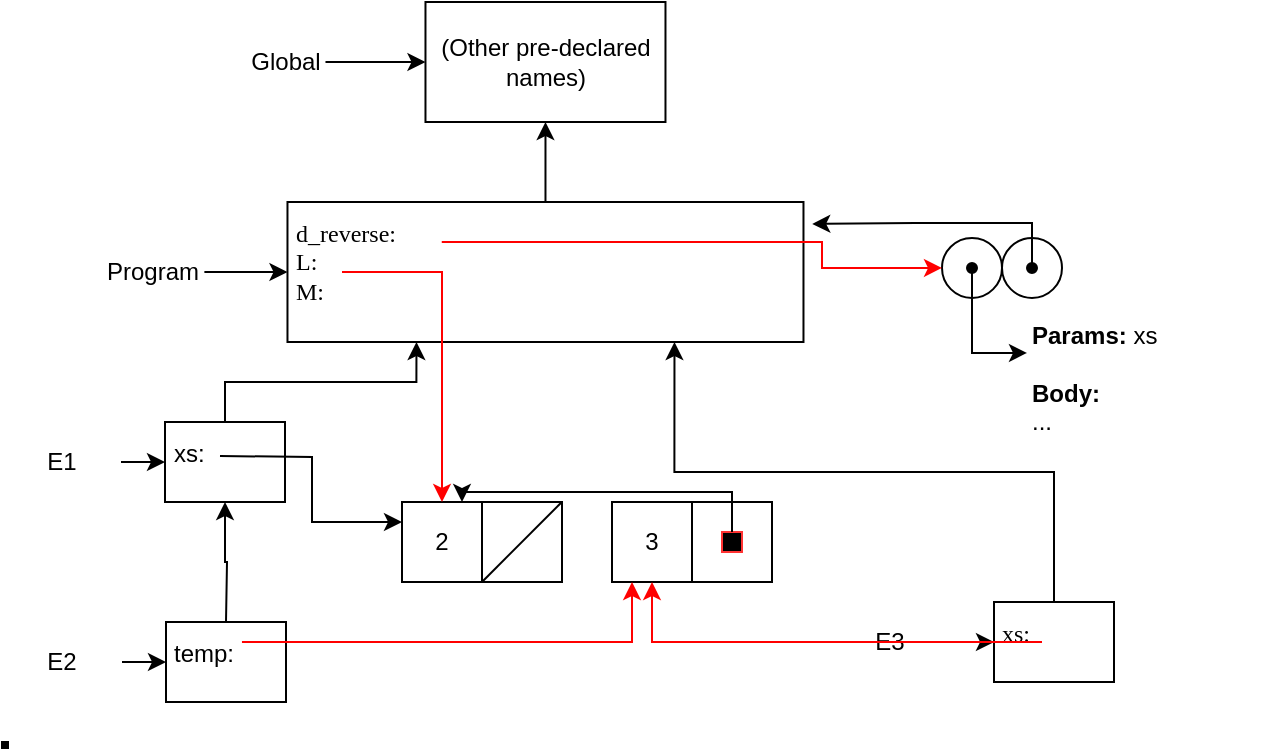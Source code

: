 <mxfile version="12.1.0" type="github" pages="3"><diagram id="VF_ZBnriuetuuz7fPPqq" name="Page-1"><mxGraphModel dx="2498" dy="747" grid="1" gridSize="10" guides="1" tooltips="1" connect="1" arrows="1" fold="1" page="1" pageScale="1" pageWidth="850" pageHeight="1100" math="0" shadow="0"><root><mxCell id="0"/><mxCell id="1" parent="0"/><mxCell id="IwfAGhp90YxtjQ1Y5No1-9" value="" style="group;rounded=0;fillColor=none;align=left;html=1;" vertex="1" connectable="0" parent="1"><mxGeometry x="101.738" y="10" width="210" height="60" as="geometry"/></mxCell><mxCell id="IwfAGhp90YxtjQ1Y5No1-10" value="(Other pre-declared names)" style="rounded=0;whiteSpace=wrap;html=1;align=center;verticalAlign=middle;spacingLeft=0;spacingTop=0;spacingBottom=0;spacingRight=0;spacing=4;" vertex="1" parent="IwfAGhp90YxtjQ1Y5No1-9"><mxGeometry x="90" width="120" height="60" as="geometry"/></mxCell><mxCell id="IwfAGhp90YxtjQ1Y5No1-11" style="edgeStyle=orthogonalEdgeStyle;rounded=0;orthogonalLoop=1;jettySize=auto;html=1;exitX=1;exitY=0.5;exitDx=0;exitDy=0;entryX=0;entryY=0.5;entryDx=0;entryDy=0;" edge="1" parent="IwfAGhp90YxtjQ1Y5No1-9" source="IwfAGhp90YxtjQ1Y5No1-12" target="IwfAGhp90YxtjQ1Y5No1-10"><mxGeometry relative="1" as="geometry"/></mxCell><mxCell id="IwfAGhp90YxtjQ1Y5No1-12" value="Global" style="text;html=1;strokeColor=none;fillColor=none;align=center;verticalAlign=middle;whiteSpace=wrap;rounded=0;" vertex="1" parent="IwfAGhp90YxtjQ1Y5No1-9"><mxGeometry y="20" width="40" height="20" as="geometry"/></mxCell><mxCell id="IwfAGhp90YxtjQ1Y5No1-13" value="" style="group;align=center;" vertex="1" connectable="0" parent="1"><mxGeometry x="30.738" y="110" width="350" height="70" as="geometry"/></mxCell><mxCell id="IwfAGhp90YxtjQ1Y5No1-14" value="&lt;div&gt;&lt;font face=&quot;Lucida Console&quot;&gt;d_reverse:&lt;/font&gt;&lt;/div&gt;&lt;div&gt;&lt;font face=&quot;Lucida Console&quot;&gt;L:&lt;/font&gt;&lt;/div&gt;&lt;div&gt;&lt;font face=&quot;Lucida Console&quot;&gt;M:&lt;br&gt;&lt;/font&gt;&lt;/div&gt;" style="rounded=0;whiteSpace=wrap;html=1;align=left;verticalAlign=top;spacingLeft=0;spacingTop=0;spacingBottom=0;spacingRight=0;spacing=4;" vertex="1" parent="IwfAGhp90YxtjQ1Y5No1-13"><mxGeometry x="92" width="258" height="70" as="geometry"/></mxCell><mxCell id="IwfAGhp90YxtjQ1Y5No1-15" style="edgeStyle=orthogonalEdgeStyle;rounded=0;orthogonalLoop=1;jettySize=auto;html=1;exitX=1;exitY=0.5;exitDx=0;exitDy=0;entryX=0;entryY=0.5;entryDx=0;entryDy=0;" edge="1" parent="IwfAGhp90YxtjQ1Y5No1-13" source="IwfAGhp90YxtjQ1Y5No1-16" target="IwfAGhp90YxtjQ1Y5No1-14"><mxGeometry relative="1" as="geometry"/></mxCell><mxCell id="IwfAGhp90YxtjQ1Y5No1-16" value="Program" style="text;html=1;strokeColor=none;fillColor=none;align=center;verticalAlign=middle;whiteSpace=wrap;rounded=0;" vertex="1" parent="IwfAGhp90YxtjQ1Y5No1-13"><mxGeometry x="-0.738" y="25" width="51.19" height="20" as="geometry"/></mxCell><mxCell id="IwfAGhp90YxtjQ1Y5No1-17" style="edgeStyle=orthogonalEdgeStyle;rounded=0;orthogonalLoop=1;jettySize=auto;html=1;exitX=0.5;exitY=0;exitDx=0;exitDy=0;" edge="1" source="IwfAGhp90YxtjQ1Y5No1-14" target="IwfAGhp90YxtjQ1Y5No1-10" parent="1"><mxGeometry relative="1" as="geometry"/></mxCell><mxCell id="IwfAGhp90YxtjQ1Y5No1-43" value="" style="group" vertex="1" connectable="0" parent="1"><mxGeometry x="450" y="108" width="160.5" height="144.966" as="geometry"/></mxCell><mxCell id="IwfAGhp90YxtjQ1Y5No1-44" value="" style="group" vertex="1" connectable="0" parent="IwfAGhp90YxtjQ1Y5No1-43"><mxGeometry y="19.966" width="60" height="30" as="geometry"/></mxCell><mxCell id="IwfAGhp90YxtjQ1Y5No1-45" value="" style="group" vertex="1" connectable="0" parent="IwfAGhp90YxtjQ1Y5No1-44"><mxGeometry width="60" height="30" as="geometry"/></mxCell><mxCell id="IwfAGhp90YxtjQ1Y5No1-46" value="" style="ellipse;whiteSpace=wrap;html=1;aspect=fixed;rounded=0;align=left;" vertex="1" parent="IwfAGhp90YxtjQ1Y5No1-45"><mxGeometry width="30" height="30" as="geometry"/></mxCell><mxCell id="IwfAGhp90YxtjQ1Y5No1-47" value="" style="ellipse;whiteSpace=wrap;html=1;aspect=fixed;rounded=0;align=left;" vertex="1" parent="IwfAGhp90YxtjQ1Y5No1-45"><mxGeometry x="30" width="30" height="30" as="geometry"/></mxCell><mxCell id="IwfAGhp90YxtjQ1Y5No1-48" value="" style="ellipse;whiteSpace=wrap;html=1;aspect=fixed;rounded=0;align=left;fillColor=#000000;" vertex="1" parent="IwfAGhp90YxtjQ1Y5No1-45"><mxGeometry x="42.5" y="12.5" width="5" height="5" as="geometry"/></mxCell><mxCell id="IwfAGhp90YxtjQ1Y5No1-49" value="" style="ellipse;whiteSpace=wrap;html=1;aspect=fixed;rounded=0;align=left;fillColor=#000000;" vertex="1" parent="IwfAGhp90YxtjQ1Y5No1-45"><mxGeometry x="12.5" y="12.5" width="5" height="5" as="geometry"/></mxCell><mxCell id="IwfAGhp90YxtjQ1Y5No1-50" value="&lt;b&gt;Params: &lt;/b&gt;xs&lt;br&gt;&lt;br&gt;&lt;b&gt;Body: &lt;/b&gt;&lt;br&gt;..." style="text;html=1;strokeColor=none;fillColor=none;align=left;verticalAlign=top;whiteSpace=wrap;rounded=0;" vertex="1" parent="IwfAGhp90YxtjQ1Y5No1-43"><mxGeometry x="42.5" y="54.966" width="118" height="90" as="geometry"/></mxCell><mxCell id="IwfAGhp90YxtjQ1Y5No1-51" style="edgeStyle=orthogonalEdgeStyle;rounded=0;orthogonalLoop=1;jettySize=auto;html=1;exitX=0.5;exitY=1;exitDx=0;exitDy=0;entryX=0;entryY=0.25;entryDx=0;entryDy=0;" edge="1" parent="IwfAGhp90YxtjQ1Y5No1-43" source="IwfAGhp90YxtjQ1Y5No1-49" target="IwfAGhp90YxtjQ1Y5No1-50"><mxGeometry relative="1" as="geometry"><mxPoint y="84.966" as="sourcePoint"/></mxGeometry></mxCell><mxCell id="IwfAGhp90YxtjQ1Y5No1-52" style="edgeStyle=orthogonalEdgeStyle;rounded=0;orthogonalLoop=1;jettySize=auto;html=1;exitX=0.5;exitY=0;exitDx=0;exitDy=0;entryX=1.017;entryY=0.157;entryDx=0;entryDy=0;entryPerimeter=0;" edge="1" parent="1" source="IwfAGhp90YxtjQ1Y5No1-48" target="IwfAGhp90YxtjQ1Y5No1-14"><mxGeometry relative="1" as="geometry"><mxPoint x="494.69" y="108" as="targetPoint"/></mxGeometry></mxCell><mxCell id="IwfAGhp90YxtjQ1Y5No1-54" value="" style="group" vertex="1" connectable="0" parent="1"><mxGeometry x="180" y="260" width="80" height="40" as="geometry"/></mxCell><mxCell id="IwfAGhp90YxtjQ1Y5No1-55" value="2" style="whiteSpace=wrap;html=1;aspect=fixed;rounded=0;align=center;verticalAlign=middle;" vertex="1" parent="IwfAGhp90YxtjQ1Y5No1-54"><mxGeometry width="40" height="40" as="geometry"/></mxCell><mxCell id="IwfAGhp90YxtjQ1Y5No1-56" value="" style="whiteSpace=wrap;html=1;aspect=fixed;rounded=0;align=center;verticalAlign=middle;" vertex="1" parent="IwfAGhp90YxtjQ1Y5No1-54"><mxGeometry x="40" width="40" height="40" as="geometry"/></mxCell><mxCell id="IwfAGhp90YxtjQ1Y5No1-112" value="" style="endArrow=none;html=1;entryX=0.998;entryY=-0.004;entryDx=0;entryDy=0;entryPerimeter=0;exitX=0;exitY=0.996;exitDx=0;exitDy=0;exitPerimeter=0;strokeColor=#000000;" edge="1" parent="IwfAGhp90YxtjQ1Y5No1-54"><mxGeometry width="50" height="50" relative="1" as="geometry"><mxPoint x="40" y="40" as="sourcePoint"/><mxPoint x="79.92" as="targetPoint"/></mxGeometry></mxCell><mxCell id="IwfAGhp90YxtjQ1Y5No1-65" value="" style="group;verticalAlign=middle;align=center;" vertex="1" connectable="0" parent="1"><mxGeometry x="285" y="260" width="80" height="40" as="geometry"/></mxCell><mxCell id="IwfAGhp90YxtjQ1Y5No1-66" value="" style="group;rounded=0;fillColor=none;align=center;html=1;verticalAlign=middle;" vertex="1" connectable="0" parent="IwfAGhp90YxtjQ1Y5No1-65"><mxGeometry width="80" height="40" as="geometry"/></mxCell><mxCell id="IwfAGhp90YxtjQ1Y5No1-67" value="3" style="whiteSpace=wrap;html=1;aspect=fixed;rounded=0;align=center;verticalAlign=middle;" vertex="1" parent="IwfAGhp90YxtjQ1Y5No1-66"><mxGeometry width="40" height="40" as="geometry"/></mxCell><mxCell id="IwfAGhp90YxtjQ1Y5No1-68" value="" style="whiteSpace=wrap;html=1;aspect=fixed;rounded=0;align=center;verticalAlign=middle;" vertex="1" parent="IwfAGhp90YxtjQ1Y5No1-66"><mxGeometry x="40" width="40" height="40" as="geometry"/></mxCell><mxCell id="IwfAGhp90YxtjQ1Y5No1-108" value="" style="whiteSpace=wrap;html=1;aspect=fixed;rounded=0;fillColor=#000000;align=left;strokeColor=#FF3333;" vertex="1" parent="IwfAGhp90YxtjQ1Y5No1-66"><mxGeometry x="55" y="15" width="10" height="10" as="geometry"/></mxCell><mxCell id="IwfAGhp90YxtjQ1Y5No1-76" value="" style="group" vertex="1" connectable="0" parent="1"><mxGeometry x="-20.5" y="220" width="142" height="40" as="geometry"/></mxCell><mxCell id="IwfAGhp90YxtjQ1Y5No1-77" value="xs:" style="rounded=0;whiteSpace=wrap;html=1;align=left;verticalAlign=top;spacingLeft=0;spacingTop=0;spacingBottom=0;spacingRight=0;spacing=4;" vertex="1" parent="IwfAGhp90YxtjQ1Y5No1-76"><mxGeometry x="82" width="60" height="40" as="geometry"/></mxCell><mxCell id="IwfAGhp90YxtjQ1Y5No1-78" style="edgeStyle=orthogonalEdgeStyle;rounded=0;orthogonalLoop=1;jettySize=auto;html=1;exitX=1;exitY=0.5;exitDx=0;exitDy=0;entryX=0;entryY=0.5;entryDx=0;entryDy=0;" edge="1" parent="IwfAGhp90YxtjQ1Y5No1-76" source="IwfAGhp90YxtjQ1Y5No1-79" target="IwfAGhp90YxtjQ1Y5No1-77"><mxGeometry relative="1" as="geometry"/></mxCell><mxCell id="IwfAGhp90YxtjQ1Y5No1-79" value="&lt;div&gt;E1&lt;/div&gt;" style="text;html=1;strokeColor=none;fillColor=none;align=center;verticalAlign=middle;whiteSpace=wrap;rounded=0;" vertex="1" parent="IwfAGhp90YxtjQ1Y5No1-76"><mxGeometry y="10" width="60" height="20" as="geometry"/></mxCell><mxCell id="IwfAGhp90YxtjQ1Y5No1-82" value="" style="group" vertex="1" connectable="0" parent="1"><mxGeometry x="-20.0" y="320" width="142" height="40" as="geometry"/></mxCell><mxCell id="IwfAGhp90YxtjQ1Y5No1-83" value="&lt;div&gt;temp:&lt;/div&gt;" style="rounded=0;whiteSpace=wrap;html=1;align=left;verticalAlign=top;spacingLeft=0;spacingTop=0;spacingBottom=0;spacingRight=0;spacing=4;" vertex="1" parent="IwfAGhp90YxtjQ1Y5No1-82"><mxGeometry x="82" width="60" height="40" as="geometry"/></mxCell><mxCell id="IwfAGhp90YxtjQ1Y5No1-84" style="edgeStyle=orthogonalEdgeStyle;rounded=0;orthogonalLoop=1;jettySize=auto;html=1;exitX=1;exitY=0.5;exitDx=0;exitDy=0;entryX=0;entryY=0.5;entryDx=0;entryDy=0;" edge="1" parent="IwfAGhp90YxtjQ1Y5No1-82" source="IwfAGhp90YxtjQ1Y5No1-85" target="IwfAGhp90YxtjQ1Y5No1-83"><mxGeometry relative="1" as="geometry"/></mxCell><mxCell id="IwfAGhp90YxtjQ1Y5No1-85" value="&lt;div&gt;E2&lt;/div&gt;" style="text;html=1;strokeColor=none;fillColor=none;align=center;verticalAlign=middle;whiteSpace=wrap;rounded=0;" vertex="1" parent="IwfAGhp90YxtjQ1Y5No1-82"><mxGeometry y="10" width="60" height="20" as="geometry"/></mxCell><mxCell id="IwfAGhp90YxtjQ1Y5No1-88" value="" style="group" vertex="1" connectable="0" parent="1"><mxGeometry x="394.0" y="310" width="142" height="40" as="geometry"/></mxCell><mxCell id="IwfAGhp90YxtjQ1Y5No1-89" value="&lt;font face=&quot;Lucida Console&quot;&gt;xs: &lt;br&gt;&lt;/font&gt;" style="rounded=0;whiteSpace=wrap;html=1;align=left;verticalAlign=top;spacingLeft=0;spacingTop=0;spacingBottom=0;spacingRight=0;spacing=4;" vertex="1" parent="IwfAGhp90YxtjQ1Y5No1-88"><mxGeometry x="82" width="60" height="40" as="geometry"/></mxCell><mxCell id="IwfAGhp90YxtjQ1Y5No1-90" style="edgeStyle=orthogonalEdgeStyle;rounded=0;orthogonalLoop=1;jettySize=auto;html=1;exitX=1;exitY=0.5;exitDx=0;exitDy=0;entryX=0;entryY=0.5;entryDx=0;entryDy=0;" edge="1" parent="IwfAGhp90YxtjQ1Y5No1-88" source="IwfAGhp90YxtjQ1Y5No1-91" target="IwfAGhp90YxtjQ1Y5No1-89"><mxGeometry relative="1" as="geometry"/></mxCell><mxCell id="IwfAGhp90YxtjQ1Y5No1-91" value="E3" style="text;html=1;strokeColor=none;fillColor=none;align=center;verticalAlign=middle;whiteSpace=wrap;rounded=0;" vertex="1" parent="IwfAGhp90YxtjQ1Y5No1-88"><mxGeometry y="10" width="60" height="20" as="geometry"/></mxCell><mxCell id="IwfAGhp90YxtjQ1Y5No1-92" value="" style="edgeStyle=orthogonalEdgeStyle;rounded=0;orthogonalLoop=1;jettySize=auto;html=1;entryX=0.5;entryY=1;entryDx=0;entryDy=0;" edge="1" parent="1" target="IwfAGhp90YxtjQ1Y5No1-77"><mxGeometry relative="1" as="geometry"><mxPoint x="63.0" y="381.5" as="targetPoint"/><mxPoint x="92" y="320" as="sourcePoint"/></mxGeometry></mxCell><mxCell id="IwfAGhp90YxtjQ1Y5No1-94" style="edgeStyle=orthogonalEdgeStyle;rounded=0;orthogonalLoop=1;jettySize=auto;html=1;exitX=0.5;exitY=0;exitDx=0;exitDy=0;entryX=0.75;entryY=1;entryDx=0;entryDy=0;" edge="1" parent="1" source="IwfAGhp90YxtjQ1Y5No1-89" target="IwfAGhp90YxtjQ1Y5No1-14"><mxGeometry relative="1" as="geometry"/></mxCell><mxCell id="IwfAGhp90YxtjQ1Y5No1-95" value="" style="edgeStyle=orthogonalEdgeStyle;rounded=0;orthogonalLoop=1;jettySize=auto;html=1;entryX=0;entryY=0.25;entryDx=0;entryDy=0;exitX=0.308;exitY=0.425;exitDx=0;exitDy=0;exitPerimeter=0;" edge="1" parent="1" target="IwfAGhp90YxtjQ1Y5No1-55"><mxGeometry relative="1" as="geometry"><mxPoint x="189" y="270" as="targetPoint"/><mxPoint x="89" y="237" as="sourcePoint"/></mxGeometry></mxCell><mxCell id="IwfAGhp90YxtjQ1Y5No1-97" value="" style="edgeStyle=orthogonalEdgeStyle;rounded=0;orthogonalLoop=1;jettySize=auto;html=1;entryX=0.25;entryY=1;entryDx=0;entryDy=0;exitX=0.5;exitY=0;exitDx=0;exitDy=0;" edge="1" source="IwfAGhp90YxtjQ1Y5No1-77" parent="1" target="IwfAGhp90YxtjQ1Y5No1-14"><mxGeometry relative="1" as="geometry"><mxPoint x="192.0" y="201.5" as="targetPoint"/></mxGeometry></mxCell><mxCell id="IwfAGhp90YxtjQ1Y5No1-102" value="" style="edgeStyle=orthogonalEdgeStyle;rounded=0;orthogonalLoop=1;jettySize=auto;html=1;entryX=0;entryY=0.5;entryDx=0;entryDy=0;exitX=0.299;exitY=0.286;exitDx=0;exitDy=0;exitPerimeter=0;strokeColor=#FF0000;" edge="1" source="IwfAGhp90YxtjQ1Y5No1-14" parent="1" target="IwfAGhp90YxtjQ1Y5No1-46"><mxGeometry relative="1" as="geometry"><mxPoint x="63.0" y="381.5" as="targetPoint"/><Array as="points"><mxPoint x="390" y="130"/><mxPoint x="390" y="143"/></Array></mxGeometry></mxCell><mxCell id="IwfAGhp90YxtjQ1Y5No1-105" style="edgeStyle=orthogonalEdgeStyle;rounded=0;orthogonalLoop=1;jettySize=auto;html=1;entryX=0.5;entryY=0;entryDx=0;entryDy=0;strokeColor=#FF0000;" edge="1" parent="1" target="IwfAGhp90YxtjQ1Y5No1-55"><mxGeometry relative="1" as="geometry"><mxPoint x="150" y="145" as="sourcePoint"/><Array as="points"><mxPoint x="200" y="145"/></Array></mxGeometry></mxCell><mxCell id="IwfAGhp90YxtjQ1Y5No1-106" style="edgeStyle=orthogonalEdgeStyle;rounded=0;orthogonalLoop=1;jettySize=auto;html=1;exitX=0.4;exitY=0.5;exitDx=0;exitDy=0;entryX=0.5;entryY=1;entryDx=0;entryDy=0;strokeColor=#FF0000;exitPerimeter=0;" edge="1" parent="1" source="IwfAGhp90YxtjQ1Y5No1-89" target="IwfAGhp90YxtjQ1Y5No1-67"><mxGeometry relative="1" as="geometry"/></mxCell><mxCell id="IwfAGhp90YxtjQ1Y5No1-107" style="edgeStyle=orthogonalEdgeStyle;rounded=0;orthogonalLoop=1;jettySize=auto;html=1;exitX=0.633;exitY=0.25;exitDx=0;exitDy=0;entryX=0.25;entryY=1;entryDx=0;entryDy=0;strokeColor=#FF0000;exitPerimeter=0;" edge="1" parent="1" source="IwfAGhp90YxtjQ1Y5No1-83" target="IwfAGhp90YxtjQ1Y5No1-67"><mxGeometry relative="1" as="geometry"/></mxCell><mxCell id="IwfAGhp90YxtjQ1Y5No1-103" value="" style="whiteSpace=wrap;html=1;aspect=fixed;rounded=0;fillColor=#000000;align=left;" vertex="1" parent="1"><mxGeometry x="-20" y="380" width="3" height="3" as="geometry"/></mxCell><mxCell id="IwfAGhp90YxtjQ1Y5No1-110" style="edgeStyle=orthogonalEdgeStyle;rounded=0;orthogonalLoop=1;jettySize=auto;html=1;exitX=0.5;exitY=0;exitDx=0;exitDy=0;entryX=0.75;entryY=0;entryDx=0;entryDy=0;strokeColor=#000000;" edge="1" parent="1" source="IwfAGhp90YxtjQ1Y5No1-108" target="IwfAGhp90YxtjQ1Y5No1-55"><mxGeometry relative="1" as="geometry"/></mxCell></root></mxGraphModel></diagram><diagram id="-0Q4DTUhl1iKw-ddU51k" name="Page-2"><mxGraphModel dx="1648" dy="747" grid="1" gridSize="10" guides="1" tooltips="1" connect="1" arrows="1" fold="1" page="1" pageScale="1" pageWidth="850" pageHeight="1100" math="0" shadow="0"><root><mxCell id="FPa7B8VxKvEvEsfBk5YI-0"/><mxCell id="FPa7B8VxKvEvEsfBk5YI-1" parent="FPa7B8VxKvEvEsfBk5YI-0"/><mxCell id="FPa7B8VxKvEvEsfBk5YI-2" value="" style="group;rounded=0;fillColor=none;align=left;html=1;strokeColor=#FF3333;" vertex="1" connectable="0" parent="FPa7B8VxKvEvEsfBk5YI-1"><mxGeometry x="91.738" y="20" width="210" height="60" as="geometry"/></mxCell><mxCell id="FPa7B8VxKvEvEsfBk5YI-3" value="(Other pre-declared names)" style="rounded=0;whiteSpace=wrap;html=1;align=center;verticalAlign=middle;spacingLeft=0;spacingTop=0;spacingBottom=0;spacingRight=0;spacing=4;" vertex="1" parent="FPa7B8VxKvEvEsfBk5YI-2"><mxGeometry x="90" width="120" height="60" as="geometry"/></mxCell><mxCell id="FPa7B8VxKvEvEsfBk5YI-4" style="edgeStyle=orthogonalEdgeStyle;rounded=0;orthogonalLoop=1;jettySize=auto;html=1;exitX=1;exitY=0.5;exitDx=0;exitDy=0;entryX=0;entryY=0.5;entryDx=0;entryDy=0;" edge="1" parent="FPa7B8VxKvEvEsfBk5YI-2" source="FPa7B8VxKvEvEsfBk5YI-5" target="FPa7B8VxKvEvEsfBk5YI-3"><mxGeometry relative="1" as="geometry"/></mxCell><mxCell id="FPa7B8VxKvEvEsfBk5YI-5" value="Global" style="text;html=1;strokeColor=none;fillColor=none;align=center;verticalAlign=middle;whiteSpace=wrap;rounded=0;" vertex="1" parent="FPa7B8VxKvEvEsfBk5YI-2"><mxGeometry y="20" width="40" height="20" as="geometry"/></mxCell><mxCell id="FPa7B8VxKvEvEsfBk5YI-6" value="" style="group;align=center;strokeColor=#FF3333;" vertex="1" connectable="0" parent="FPa7B8VxKvEvEsfBk5YI-1"><mxGeometry x="20.738" y="120" width="350" height="70" as="geometry"/></mxCell><mxCell id="FPa7B8VxKvEvEsfBk5YI-7" value="&lt;div&gt;twice:&lt;/div&gt;&lt;div&gt;yy:&lt;br&gt;&lt;/div&gt;" style="rounded=0;whiteSpace=wrap;html=1;align=left;verticalAlign=top;spacingLeft=0;spacingTop=0;spacingBottom=0;spacingRight=0;spacing=4;" vertex="1" parent="FPa7B8VxKvEvEsfBk5YI-6"><mxGeometry x="92" width="258" height="70" as="geometry"/></mxCell><mxCell id="FPa7B8VxKvEvEsfBk5YI-8" style="edgeStyle=orthogonalEdgeStyle;rounded=0;orthogonalLoop=1;jettySize=auto;html=1;exitX=1;exitY=0.5;exitDx=0;exitDy=0;entryX=0;entryY=0.5;entryDx=0;entryDy=0;" edge="1" parent="FPa7B8VxKvEvEsfBk5YI-6" source="FPa7B8VxKvEvEsfBk5YI-9" target="FPa7B8VxKvEvEsfBk5YI-7"><mxGeometry relative="1" as="geometry"/></mxCell><mxCell id="FPa7B8VxKvEvEsfBk5YI-9" value="Program" style="text;html=1;strokeColor=none;fillColor=none;align=center;verticalAlign=middle;whiteSpace=wrap;rounded=0;" vertex="1" parent="FPa7B8VxKvEvEsfBk5YI-6"><mxGeometry x="-0.738" y="25" width="51.19" height="20" as="geometry"/></mxCell><mxCell id="FPa7B8VxKvEvEsfBk5YI-10" style="edgeStyle=orthogonalEdgeStyle;rounded=0;orthogonalLoop=1;jettySize=auto;html=1;exitX=0.5;exitY=0;exitDx=0;exitDy=0;strokeColor=#000000;" edge="1" source="FPa7B8VxKvEvEsfBk5YI-7" target="FPa7B8VxKvEvEsfBk5YI-3" parent="FPa7B8VxKvEvEsfBk5YI-1"><mxGeometry relative="1" as="geometry"/></mxCell></root></mxGraphModel></diagram><diagram id="MIM-SnnC4e8tszSFMRHY" name="Page-3"><mxGraphModel dx="1648" dy="747" grid="1" gridSize="10" guides="1" tooltips="1" connect="1" arrows="1" fold="1" page="1" pageScale="1" pageWidth="850" pageHeight="1100" math="0" shadow="0"><root><mxCell id="YGSiviX9LFhg09ygjbcR-0"/><mxCell id="YGSiviX9LFhg09ygjbcR-1" parent="YGSiviX9LFhg09ygjbcR-0"/><mxCell id="YGSiviX9LFhg09ygjbcR-2" value="" style="group;rounded=0;fillColor=none;align=left;html=1;strokeColor=none;" vertex="1" connectable="0" parent="YGSiviX9LFhg09ygjbcR-1"><mxGeometry x="91.738" y="20" width="210" height="60" as="geometry"/></mxCell><mxCell id="YGSiviX9LFhg09ygjbcR-3" value="(Other pre-declared names)" style="rounded=0;whiteSpace=wrap;html=1;align=center;verticalAlign=middle;spacingLeft=0;spacingTop=0;spacingBottom=0;spacingRight=0;spacing=4;" vertex="1" parent="YGSiviX9LFhg09ygjbcR-2"><mxGeometry x="90" width="120" height="60" as="geometry"/></mxCell><mxCell id="YGSiviX9LFhg09ygjbcR-4" style="edgeStyle=orthogonalEdgeStyle;rounded=0;orthogonalLoop=1;jettySize=auto;html=1;exitX=1;exitY=0.5;exitDx=0;exitDy=0;entryX=0;entryY=0.5;entryDx=0;entryDy=0;" edge="1" parent="YGSiviX9LFhg09ygjbcR-2" source="YGSiviX9LFhg09ygjbcR-5" target="YGSiviX9LFhg09ygjbcR-3"><mxGeometry relative="1" as="geometry"/></mxCell><mxCell id="YGSiviX9LFhg09ygjbcR-5" value="Global" style="text;html=1;strokeColor=none;fillColor=none;align=center;verticalAlign=middle;whiteSpace=wrap;rounded=0;" vertex="1" parent="YGSiviX9LFhg09ygjbcR-2"><mxGeometry y="20" width="40" height="20" as="geometry"/></mxCell><mxCell id="YGSiviX9LFhg09ygjbcR-6" value="" style="group;align=center;strokeColor=none;" vertex="1" connectable="0" parent="YGSiviX9LFhg09ygjbcR-1"><mxGeometry x="20.738" y="120" width="350" height="70" as="geometry"/></mxCell><mxCell id="YGSiviX9LFhg09ygjbcR-7" value="&lt;div&gt;d_map:&lt;/div&gt;&lt;div&gt;L:&lt;br&gt;&lt;/div&gt;" style="rounded=0;whiteSpace=wrap;html=1;align=left;verticalAlign=top;spacingLeft=0;spacingTop=0;spacingBottom=0;spacingRight=0;spacing=4;" vertex="1" parent="YGSiviX9LFhg09ygjbcR-6"><mxGeometry x="92" width="258" height="70" as="geometry"/></mxCell><mxCell id="YGSiviX9LFhg09ygjbcR-8" style="edgeStyle=orthogonalEdgeStyle;rounded=0;orthogonalLoop=1;jettySize=auto;html=1;exitX=1;exitY=0.5;exitDx=0;exitDy=0;entryX=0;entryY=0.5;entryDx=0;entryDy=0;" edge="1" parent="YGSiviX9LFhg09ygjbcR-6" source="YGSiviX9LFhg09ygjbcR-9" target="YGSiviX9LFhg09ygjbcR-7"><mxGeometry relative="1" as="geometry"/></mxCell><mxCell id="YGSiviX9LFhg09ygjbcR-9" value="Program" style="text;html=1;strokeColor=none;fillColor=none;align=center;verticalAlign=middle;whiteSpace=wrap;rounded=0;" vertex="1" parent="YGSiviX9LFhg09ygjbcR-6"><mxGeometry x="-0.738" y="25" width="51.19" height="20" as="geometry"/></mxCell><mxCell id="YGSiviX9LFhg09ygjbcR-10" style="edgeStyle=orthogonalEdgeStyle;rounded=0;orthogonalLoop=1;jettySize=auto;html=1;exitX=0.5;exitY=0;exitDx=0;exitDy=0;strokeColor=#000000;" edge="1" source="YGSiviX9LFhg09ygjbcR-7" target="YGSiviX9LFhg09ygjbcR-3" parent="YGSiviX9LFhg09ygjbcR-1"><mxGeometry relative="1" as="geometry"/></mxCell><mxCell id="YGSiviX9LFhg09ygjbcR-11" value="" style="group;rounded=0;fillColor=none;align=center;html=1;verticalAlign=middle;strokeColor=#FF3333;" vertex="1" connectable="0" parent="YGSiviX9LFhg09ygjbcR-1"><mxGeometry x="202" y="230" width="80" height="40" as="geometry"/></mxCell><mxCell id="YGSiviX9LFhg09ygjbcR-12" value="" style="whiteSpace=wrap;html=1;aspect=fixed;rounded=0;align=center;verticalAlign=middle;" vertex="1" parent="YGSiviX9LFhg09ygjbcR-11"><mxGeometry width="40" height="40" as="geometry"/></mxCell><mxCell id="YGSiviX9LFhg09ygjbcR-13" value="" style="whiteSpace=wrap;html=1;aspect=fixed;rounded=0;align=center;verticalAlign=middle;" vertex="1" parent="YGSiviX9LFhg09ygjbcR-11"><mxGeometry x="40" width="40" height="40" as="geometry"/></mxCell><mxCell id="YGSiviX9LFhg09ygjbcR-14" value="" style="endArrow=none;html=1;entryX=0.998;entryY=-0.004;entryDx=0;entryDy=0;entryPerimeter=0;exitX=0;exitY=0.996;exitDx=0;exitDy=0;exitPerimeter=0;" edge="1" parent="YGSiviX9LFhg09ygjbcR-11" source="YGSiviX9LFhg09ygjbcR-13" target="YGSiviX9LFhg09ygjbcR-13"><mxGeometry width="50" height="50" relative="1" as="geometry"><mxPoint x="-65" y="100" as="sourcePoint"/><mxPoint x="-15" y="50" as="targetPoint"/></mxGeometry></mxCell><mxCell id="YGSiviX9LFhg09ygjbcR-92" value="" style="whiteSpace=wrap;html=1;aspect=fixed;rounded=0;fillColor=#000000;align=left;strokeColor=#000000;" vertex="1" parent="YGSiviX9LFhg09ygjbcR-11"><mxGeometry x="15" y="15" width="10" height="10" as="geometry"/></mxCell><mxCell id="YGSiviX9LFhg09ygjbcR-15" value="" style="edgeStyle=orthogonalEdgeStyle;rounded=0;orthogonalLoop=1;jettySize=auto;html=1;strokeColor=#FF0000;entryX=0.5;entryY=0;entryDx=0;entryDy=0;exitX=0.067;exitY=0.429;exitDx=0;exitDy=0;exitPerimeter=0;" edge="1" source="YGSiviX9LFhg09ygjbcR-7" parent="YGSiviX9LFhg09ygjbcR-1" target="YGSiviX9LFhg09ygjbcR-12"><mxGeometry relative="1" as="geometry"><mxPoint x="103.0" y="291.5" as="targetPoint"/><Array as="points"><mxPoint x="222" y="150"/></Array></mxGeometry></mxCell><mxCell id="YGSiviX9LFhg09ygjbcR-39" value="" style="group;strokeColor=none;" vertex="1" connectable="0" parent="YGSiviX9LFhg09ygjbcR-1"><mxGeometry x="425" y="136" width="160.5" height="144.966" as="geometry"/></mxCell><mxCell id="YGSiviX9LFhg09ygjbcR-40" value="" style="group" vertex="1" connectable="0" parent="YGSiviX9LFhg09ygjbcR-39"><mxGeometry y="19.966" width="60" height="30" as="geometry"/></mxCell><mxCell id="YGSiviX9LFhg09ygjbcR-41" value="" style="group" vertex="1" connectable="0" parent="YGSiviX9LFhg09ygjbcR-40"><mxGeometry width="60" height="30" as="geometry"/></mxCell><mxCell id="YGSiviX9LFhg09ygjbcR-42" value="" style="ellipse;whiteSpace=wrap;html=1;aspect=fixed;rounded=0;align=left;" vertex="1" parent="YGSiviX9LFhg09ygjbcR-41"><mxGeometry width="30" height="30" as="geometry"/></mxCell><mxCell id="YGSiviX9LFhg09ygjbcR-43" value="" style="ellipse;whiteSpace=wrap;html=1;aspect=fixed;rounded=0;align=left;" vertex="1" parent="YGSiviX9LFhg09ygjbcR-41"><mxGeometry x="30" width="30" height="30" as="geometry"/></mxCell><mxCell id="YGSiviX9LFhg09ygjbcR-44" value="" style="ellipse;whiteSpace=wrap;html=1;aspect=fixed;rounded=0;align=left;fillColor=#000000;" vertex="1" parent="YGSiviX9LFhg09ygjbcR-41"><mxGeometry x="42.5" y="12.5" width="5" height="5" as="geometry"/></mxCell><mxCell id="YGSiviX9LFhg09ygjbcR-45" value="" style="ellipse;whiteSpace=wrap;html=1;aspect=fixed;rounded=0;align=left;fillColor=#000000;" vertex="1" parent="YGSiviX9LFhg09ygjbcR-41"><mxGeometry x="12.5" y="12.5" width="5" height="5" as="geometry"/></mxCell><mxCell id="YGSiviX9LFhg09ygjbcR-46" value="&lt;b&gt;Params: &lt;/b&gt;fun, xs&lt;br&gt;&lt;br&gt;&lt;b&gt;Body: &lt;/b&gt;&lt;br&gt;..." style="text;html=1;strokeColor=none;fillColor=none;align=left;verticalAlign=top;whiteSpace=wrap;rounded=0;" vertex="1" parent="YGSiviX9LFhg09ygjbcR-39"><mxGeometry x="42.5" y="54.966" width="118" height="90" as="geometry"/></mxCell><mxCell id="YGSiviX9LFhg09ygjbcR-47" style="edgeStyle=orthogonalEdgeStyle;rounded=0;orthogonalLoop=1;jettySize=auto;html=1;exitX=0.5;exitY=1;exitDx=0;exitDy=0;entryX=0;entryY=0.25;entryDx=0;entryDy=0;" edge="1" parent="YGSiviX9LFhg09ygjbcR-39" source="YGSiviX9LFhg09ygjbcR-45" target="YGSiviX9LFhg09ygjbcR-46"><mxGeometry relative="1" as="geometry"><mxPoint y="84.966" as="sourcePoint"/></mxGeometry></mxCell><mxCell id="YGSiviX9LFhg09ygjbcR-48" style="edgeStyle=orthogonalEdgeStyle;rounded=0;orthogonalLoop=1;jettySize=auto;html=1;exitX=0.5;exitY=0;exitDx=0;exitDy=0;entryX=1;entryY=0.25;entryDx=0;entryDy=0;" edge="1" parent="YGSiviX9LFhg09ygjbcR-1" source="YGSiviX9LFhg09ygjbcR-44" target="YGSiviX9LFhg09ygjbcR-7"><mxGeometry relative="1" as="geometry"><mxPoint x="469.69" y="136" as="targetPoint"/></mxGeometry></mxCell><mxCell id="YGSiviX9LFhg09ygjbcR-50" value="" style="edgeStyle=orthogonalEdgeStyle;rounded=0;orthogonalLoop=1;jettySize=auto;html=1;strokeColor=#FF0000;entryX=0.5;entryY=0;entryDx=0;entryDy=0;exitX=0.183;exitY=0.143;exitDx=0;exitDy=0;exitPerimeter=0;" edge="1" source="YGSiviX9LFhg09ygjbcR-7" parent="YGSiviX9LFhg09ygjbcR-1" target="YGSiviX9LFhg09ygjbcR-42"><mxGeometry relative="1" as="geometry"><mxPoint x="103.0" y="311.5" as="targetPoint"/></mxGeometry></mxCell><mxCell id="YGSiviX9LFhg09ygjbcR-72" style="edgeStyle=orthogonalEdgeStyle;rounded=0;orthogonalLoop=1;jettySize=auto;html=1;exitX=0.5;exitY=0;exitDx=0;exitDy=0;entryX=0.25;entryY=1;entryDx=0;entryDy=0;strokeColor=#000000;" edge="1" parent="YGSiviX9LFhg09ygjbcR-1" source="YGSiviX9LFhg09ygjbcR-69" target="YGSiviX9LFhg09ygjbcR-7"><mxGeometry relative="1" as="geometry"/></mxCell><mxCell id="YGSiviX9LFhg09ygjbcR-58" value="" style="group;strokeColor=none;" vertex="1" connectable="0" parent="YGSiviX9LFhg09ygjbcR-1"><mxGeometry x="360" y="270" width="163.5" height="284.966" as="geometry"/></mxCell><mxCell id="YGSiviX9LFhg09ygjbcR-59" value="" style="group" vertex="1" connectable="0" parent="YGSiviX9LFhg09ygjbcR-58"><mxGeometry y="19.966" width="60" height="30" as="geometry"/></mxCell><mxCell id="YGSiviX9LFhg09ygjbcR-60" value="" style="group" vertex="1" connectable="0" parent="YGSiviX9LFhg09ygjbcR-59"><mxGeometry width="60" height="30" as="geometry"/></mxCell><mxCell id="YGSiviX9LFhg09ygjbcR-61" value="" style="ellipse;whiteSpace=wrap;html=1;aspect=fixed;rounded=0;align=left;" vertex="1" parent="YGSiviX9LFhg09ygjbcR-60"><mxGeometry width="30" height="30" as="geometry"/></mxCell><mxCell id="YGSiviX9LFhg09ygjbcR-62" value="" style="ellipse;whiteSpace=wrap;html=1;aspect=fixed;rounded=0;align=left;" vertex="1" parent="YGSiviX9LFhg09ygjbcR-60"><mxGeometry x="30" width="30" height="30" as="geometry"/></mxCell><mxCell id="YGSiviX9LFhg09ygjbcR-63" value="" style="ellipse;whiteSpace=wrap;html=1;aspect=fixed;rounded=0;align=left;fillColor=#000000;" vertex="1" parent="YGSiviX9LFhg09ygjbcR-60"><mxGeometry x="42.5" y="12.5" width="5" height="5" as="geometry"/></mxCell><mxCell id="YGSiviX9LFhg09ygjbcR-64" value="" style="ellipse;whiteSpace=wrap;html=1;aspect=fixed;rounded=0;align=left;fillColor=#000000;" vertex="1" parent="YGSiviX9LFhg09ygjbcR-60"><mxGeometry x="12.5" y="12.5" width="5" height="5" as="geometry"/></mxCell><mxCell id="YGSiviX9LFhg09ygjbcR-65" value="&lt;b&gt;Params: &lt;/b&gt;x&lt;br&gt;&lt;b&gt;Body: &lt;/b&gt;&lt;br&gt;y =&amp;gt; x + y" style="text;html=1;strokeColor=none;fillColor=none;align=left;verticalAlign=top;whiteSpace=wrap;rounded=0;" vertex="1" parent="YGSiviX9LFhg09ygjbcR-58"><mxGeometry x="42.5" y="54.966" width="118" height="90" as="geometry"/></mxCell><mxCell id="YGSiviX9LFhg09ygjbcR-66" style="edgeStyle=orthogonalEdgeStyle;rounded=0;orthogonalLoop=1;jettySize=auto;html=1;exitX=0.5;exitY=1;exitDx=0;exitDy=0;entryX=0;entryY=0.25;entryDx=0;entryDy=0;" edge="1" parent="YGSiviX9LFhg09ygjbcR-58" source="YGSiviX9LFhg09ygjbcR-64" target="YGSiviX9LFhg09ygjbcR-65"><mxGeometry relative="1" as="geometry"><mxPoint y="84.966" as="sourcePoint"/></mxGeometry></mxCell><mxCell id="YGSiviX9LFhg09ygjbcR-94" value="" style="group;strokeColor=none;" vertex="1" connectable="0" parent="YGSiviX9LFhg09ygjbcR-58"><mxGeometry x="3" y="140" width="160.5" height="144.966" as="geometry"/></mxCell><mxCell id="YGSiviX9LFhg09ygjbcR-95" value="" style="group" vertex="1" connectable="0" parent="YGSiviX9LFhg09ygjbcR-94"><mxGeometry y="19.966" width="60" height="30" as="geometry"/></mxCell><mxCell id="YGSiviX9LFhg09ygjbcR-96" value="" style="group" vertex="1" connectable="0" parent="YGSiviX9LFhg09ygjbcR-95"><mxGeometry width="60" height="30" as="geometry"/></mxCell><mxCell id="YGSiviX9LFhg09ygjbcR-97" value="" style="ellipse;whiteSpace=wrap;html=1;aspect=fixed;rounded=0;align=left;" vertex="1" parent="YGSiviX9LFhg09ygjbcR-96"><mxGeometry width="30" height="30" as="geometry"/></mxCell><mxCell id="YGSiviX9LFhg09ygjbcR-98" value="" style="ellipse;whiteSpace=wrap;html=1;aspect=fixed;rounded=0;align=left;" vertex="1" parent="YGSiviX9LFhg09ygjbcR-96"><mxGeometry x="30" width="30" height="30" as="geometry"/></mxCell><mxCell id="YGSiviX9LFhg09ygjbcR-99" value="" style="ellipse;whiteSpace=wrap;html=1;aspect=fixed;rounded=0;align=left;fillColor=#000000;" vertex="1" parent="YGSiviX9LFhg09ygjbcR-96"><mxGeometry x="42.5" y="12.5" width="5" height="5" as="geometry"/></mxCell><mxCell id="YGSiviX9LFhg09ygjbcR-100" value="" style="ellipse;whiteSpace=wrap;html=1;aspect=fixed;rounded=0;align=left;fillColor=#000000;" vertex="1" parent="YGSiviX9LFhg09ygjbcR-96"><mxGeometry x="12.5" y="12.5" width="5" height="5" as="geometry"/></mxCell><mxCell id="YGSiviX9LFhg09ygjbcR-101" value="&lt;b&gt;Params: &lt;/b&gt;y&lt;br&gt;&lt;br&gt;&lt;b&gt;Body: &lt;/b&gt;&lt;br&gt;x + y" style="text;html=1;strokeColor=none;fillColor=none;align=left;verticalAlign=top;whiteSpace=wrap;rounded=0;" vertex="1" parent="YGSiviX9LFhg09ygjbcR-94"><mxGeometry x="42.5" y="54.966" width="118" height="90" as="geometry"/></mxCell><mxCell id="YGSiviX9LFhg09ygjbcR-102" style="edgeStyle=orthogonalEdgeStyle;rounded=0;orthogonalLoop=1;jettySize=auto;html=1;exitX=0.5;exitY=1;exitDx=0;exitDy=0;entryX=0;entryY=0.25;entryDx=0;entryDy=0;" edge="1" parent="YGSiviX9LFhg09ygjbcR-94" source="YGSiviX9LFhg09ygjbcR-100" target="YGSiviX9LFhg09ygjbcR-101"><mxGeometry relative="1" as="geometry"><mxPoint y="84.966" as="sourcePoint"/></mxGeometry></mxCell><mxCell id="YGSiviX9LFhg09ygjbcR-67" style="edgeStyle=orthogonalEdgeStyle;rounded=0;orthogonalLoop=1;jettySize=auto;html=1;exitX=0.5;exitY=0;exitDx=0;exitDy=0;entryX=1;entryY=0.75;entryDx=0;entryDy=0;" edge="1" parent="YGSiviX9LFhg09ygjbcR-1" source="YGSiviX9LFhg09ygjbcR-63" target="YGSiviX9LFhg09ygjbcR-7"><mxGeometry relative="1" as="geometry"><mxPoint x="404.69" y="270" as="targetPoint"/></mxGeometry></mxCell><mxCell id="YGSiviX9LFhg09ygjbcR-68" value="" style="group;strokeColor=none;" vertex="1" connectable="0" parent="YGSiviX9LFhg09ygjbcR-1"><mxGeometry x="64.5" y="290.5" width="142" height="40" as="geometry"/></mxCell><mxCell id="YGSiviX9LFhg09ygjbcR-69" value="&lt;div&gt;fun:&lt;/div&gt;&lt;div&gt;xs:&lt;br&gt;&lt;/div&gt;" style="rounded=0;whiteSpace=wrap;html=1;align=left;verticalAlign=top;spacingLeft=0;spacingTop=0;spacingBottom=0;spacingRight=0;spacing=4;" vertex="1" parent="YGSiviX9LFhg09ygjbcR-68"><mxGeometry x="82" width="60" height="40" as="geometry"/></mxCell><mxCell id="YGSiviX9LFhg09ygjbcR-70" style="edgeStyle=orthogonalEdgeStyle;rounded=0;orthogonalLoop=1;jettySize=auto;html=1;exitX=1;exitY=0.5;exitDx=0;exitDy=0;entryX=0;entryY=0.5;entryDx=0;entryDy=0;" edge="1" parent="YGSiviX9LFhg09ygjbcR-68" source="YGSiviX9LFhg09ygjbcR-71" target="YGSiviX9LFhg09ygjbcR-69"><mxGeometry relative="1" as="geometry"/></mxCell><mxCell id="YGSiviX9LFhg09ygjbcR-71" value="&lt;div&gt;E1&lt;/div&gt;" style="text;html=1;strokeColor=none;fillColor=none;align=center;verticalAlign=middle;whiteSpace=wrap;rounded=0;" vertex="1" parent="YGSiviX9LFhg09ygjbcR-68"><mxGeometry y="10" width="60" height="20" as="geometry"/></mxCell><mxCell id="YGSiviX9LFhg09ygjbcR-73" value="" style="edgeStyle=orthogonalEdgeStyle;rounded=0;orthogonalLoop=1;jettySize=auto;html=1;strokeColor=#FF0000;entryX=0;entryY=0.5;entryDx=0;entryDy=0;" edge="1" parent="YGSiviX9LFhg09ygjbcR-1" target="YGSiviX9LFhg09ygjbcR-61"><mxGeometry relative="1" as="geometry"><mxPoint x="103.0" y="441.5" as="targetPoint"/><mxPoint x="180" y="305" as="sourcePoint"/></mxGeometry></mxCell><mxCell id="YGSiviX9LFhg09ygjbcR-79" value="" style="edgeStyle=orthogonalEdgeStyle;rounded=0;orthogonalLoop=1;jettySize=auto;html=1;strokeColor=#FF0000;exitX=0.558;exitY=0.738;exitDx=0;exitDy=0;exitPerimeter=0;entryX=0.5;entryY=1;entryDx=0;entryDy=0;" edge="1" source="YGSiviX9LFhg09ygjbcR-69" parent="YGSiviX9LFhg09ygjbcR-1" target="YGSiviX9LFhg09ygjbcR-12"><mxGeometry relative="1" as="geometry"><mxPoint x="241.5" y="360" as="targetPoint"/><mxPoint x="209.5" y="433" as="sourcePoint"/><Array as="points"><mxPoint x="222" y="320"/></Array></mxGeometry></mxCell><mxCell id="YGSiviX9LFhg09ygjbcR-81" value="" style="group;strokeColor=none;" vertex="1" connectable="0" parent="YGSiviX9LFhg09ygjbcR-1"><mxGeometry x="65.0" y="370" width="142" height="40" as="geometry"/></mxCell><mxCell id="YGSiviX9LFhg09ygjbcR-82" value="h: 5" style="rounded=0;whiteSpace=wrap;html=1;align=left;verticalAlign=top;spacingLeft=0;spacingTop=0;spacingBottom=0;spacingRight=0;spacing=4;" vertex="1" parent="YGSiviX9LFhg09ygjbcR-81"><mxGeometry x="82" width="60" height="40" as="geometry"/></mxCell><mxCell id="YGSiviX9LFhg09ygjbcR-83" style="edgeStyle=orthogonalEdgeStyle;rounded=0;orthogonalLoop=1;jettySize=auto;html=1;exitX=1;exitY=0.5;exitDx=0;exitDy=0;entryX=0;entryY=0.5;entryDx=0;entryDy=0;" edge="1" parent="YGSiviX9LFhg09ygjbcR-81" source="YGSiviX9LFhg09ygjbcR-84" target="YGSiviX9LFhg09ygjbcR-82"><mxGeometry relative="1" as="geometry"/></mxCell><mxCell id="YGSiviX9LFhg09ygjbcR-84" value="E2" style="text;html=1;strokeColor=none;fillColor=none;align=center;verticalAlign=middle;whiteSpace=wrap;rounded=0;" vertex="1" parent="YGSiviX9LFhg09ygjbcR-81"><mxGeometry y="10" width="60" height="20" as="geometry"/></mxCell><mxCell id="YGSiviX9LFhg09ygjbcR-85" style="edgeStyle=orthogonalEdgeStyle;rounded=0;orthogonalLoop=1;jettySize=auto;html=1;exitX=0.5;exitY=0;exitDx=0;exitDy=0;entryX=0.5;entryY=1;entryDx=0;entryDy=0;strokeColor=#000000;" edge="1" parent="YGSiviX9LFhg09ygjbcR-1" source="YGSiviX9LFhg09ygjbcR-82" target="YGSiviX9LFhg09ygjbcR-69"><mxGeometry relative="1" as="geometry"/></mxCell><mxCell id="YGSiviX9LFhg09ygjbcR-86" value="" style="group;strokeColor=none;" vertex="1" connectable="0" parent="YGSiviX9LFhg09ygjbcR-1"><mxGeometry x="194.0" y="450" width="142" height="40" as="geometry"/></mxCell><mxCell id="YGSiviX9LFhg09ygjbcR-87" value="x: 5" style="rounded=0;whiteSpace=wrap;html=1;align=left;verticalAlign=top;spacingLeft=0;spacingTop=0;spacingBottom=0;spacingRight=0;spacing=4;" vertex="1" parent="YGSiviX9LFhg09ygjbcR-86"><mxGeometry x="82" width="60" height="40" as="geometry"/></mxCell><mxCell id="YGSiviX9LFhg09ygjbcR-88" style="edgeStyle=orthogonalEdgeStyle;rounded=0;orthogonalLoop=1;jettySize=auto;html=1;exitX=1;exitY=0.5;exitDx=0;exitDy=0;entryX=0;entryY=0.5;entryDx=0;entryDy=0;" edge="1" parent="YGSiviX9LFhg09ygjbcR-86" source="YGSiviX9LFhg09ygjbcR-89" target="YGSiviX9LFhg09ygjbcR-87"><mxGeometry relative="1" as="geometry"/></mxCell><mxCell id="YGSiviX9LFhg09ygjbcR-89" value="E3" style="text;html=1;strokeColor=none;fillColor=none;align=center;verticalAlign=middle;whiteSpace=wrap;rounded=0;" vertex="1" parent="YGSiviX9LFhg09ygjbcR-86"><mxGeometry y="10" width="60" height="20" as="geometry"/></mxCell><mxCell id="YGSiviX9LFhg09ygjbcR-90" style="edgeStyle=orthogonalEdgeStyle;rounded=0;orthogonalLoop=1;jettySize=auto;html=1;exitX=0.5;exitY=0;exitDx=0;exitDy=0;entryX=0.75;entryY=1;entryDx=0;entryDy=0;strokeColor=#000000;" edge="1" parent="YGSiviX9LFhg09ygjbcR-1" source="YGSiviX9LFhg09ygjbcR-87" target="YGSiviX9LFhg09ygjbcR-7"><mxGeometry relative="1" as="geometry"/></mxCell><mxCell id="YGSiviX9LFhg09ygjbcR-103" style="edgeStyle=orthogonalEdgeStyle;rounded=0;orthogonalLoop=1;jettySize=auto;html=1;exitX=0.5;exitY=0;exitDx=0;exitDy=0;entryX=0.75;entryY=0;entryDx=0;entryDy=0;" edge="1" parent="YGSiviX9LFhg09ygjbcR-1" source="YGSiviX9LFhg09ygjbcR-99" target="YGSiviX9LFhg09ygjbcR-87"><mxGeometry relative="1" as="geometry"><mxPoint x="407.69" y="410" as="targetPoint"/></mxGeometry></mxCell><mxCell id="YGSiviX9LFhg09ygjbcR-107" style="edgeStyle=orthogonalEdgeStyle;rounded=0;orthogonalLoop=1;jettySize=auto;html=1;exitX=0.75;exitY=1;exitDx=0;exitDy=0;entryX=0;entryY=0;entryDx=0;entryDy=0;strokeColor=#000000;" edge="1" parent="YGSiviX9LFhg09ygjbcR-1" source="YGSiviX9LFhg09ygjbcR-92" target="YGSiviX9LFhg09ygjbcR-97"><mxGeometry relative="1" as="geometry"/></mxCell><mxCell id="YGSiviX9LFhg09ygjbcR-112" value="" style="group;strokeColor=none;" vertex="1" connectable="0" parent="YGSiviX9LFhg09ygjbcR-1"><mxGeometry x="100.0" y="515" width="142" height="40" as="geometry"/></mxCell><mxCell id="YGSiviX9LFhg09ygjbcR-113" value="&lt;div&gt;fun:&lt;/div&gt;&lt;div&gt;xs:&lt;br&gt;&lt;/div&gt;" style="rounded=0;whiteSpace=wrap;html=1;align=left;verticalAlign=top;spacingLeft=0;spacingTop=0;spacingBottom=0;spacingRight=0;spacing=4;" vertex="1" parent="YGSiviX9LFhg09ygjbcR-112"><mxGeometry x="82" width="60" height="40" as="geometry"/></mxCell><mxCell id="YGSiviX9LFhg09ygjbcR-114" style="edgeStyle=orthogonalEdgeStyle;rounded=0;orthogonalLoop=1;jettySize=auto;html=1;exitX=1;exitY=0.5;exitDx=0;exitDy=0;entryX=0;entryY=0.5;entryDx=0;entryDy=0;" edge="1" parent="YGSiviX9LFhg09ygjbcR-112" source="YGSiviX9LFhg09ygjbcR-115" target="YGSiviX9LFhg09ygjbcR-113"><mxGeometry relative="1" as="geometry"/></mxCell><mxCell id="YGSiviX9LFhg09ygjbcR-115" value="Esomething" style="text;html=1;strokeColor=none;fillColor=none;align=center;verticalAlign=middle;whiteSpace=wrap;rounded=0;" vertex="1" parent="YGSiviX9LFhg09ygjbcR-112"><mxGeometry y="10" width="60" height="20" as="geometry"/></mxCell><mxCell id="YGSiviX9LFhg09ygjbcR-116" style="edgeStyle=orthogonalEdgeStyle;rounded=0;orthogonalLoop=1;jettySize=auto;html=1;exitX=0.5;exitY=0;exitDx=0;exitDy=0;entryX=0.881;entryY=1;entryDx=0;entryDy=0;entryPerimeter=0;strokeColor=#000000;" edge="1" parent="YGSiviX9LFhg09ygjbcR-1" source="YGSiviX9LFhg09ygjbcR-113" target="YGSiviX9LFhg09ygjbcR-7"><mxGeometry relative="1" as="geometry"/></mxCell><mxCell id="YGSiviX9LFhg09ygjbcR-117" value="" style="endArrow=classic;html=1;strokeColor=#FF0000;entryX=0;entryY=0.5;entryDx=0;entryDy=0;exitX=0.5;exitY=0.5;exitDx=0;exitDy=0;exitPerimeter=0;" edge="1" parent="YGSiviX9LFhg09ygjbcR-1" source="YGSiviX9LFhg09ygjbcR-113" target="YGSiviX9LFhg09ygjbcR-61"><mxGeometry width="50" height="50" relative="1" as="geometry"><mxPoint x="20" y="630" as="sourcePoint"/><mxPoint x="70" y="580" as="targetPoint"/></mxGeometry></mxCell><mxCell id="YGSiviX9LFhg09ygjbcR-118" value="" style="edgeStyle=orthogonalEdgeStyle;rounded=0;orthogonalLoop=1;jettySize=auto;html=1;strokeColor=#FF0000;entryX=0.5;entryY=1;entryDx=0;entryDy=0;" edge="1" parent="YGSiviX9LFhg09ygjbcR-1"><mxGeometry relative="1" as="geometry"><mxPoint x="262" y="270" as="targetPoint"/><mxPoint x="210" y="550" as="sourcePoint"/><Array as="points"><mxPoint x="262" y="550"/></Array></mxGeometry></mxCell></root></mxGraphModel></diagram></mxfile>